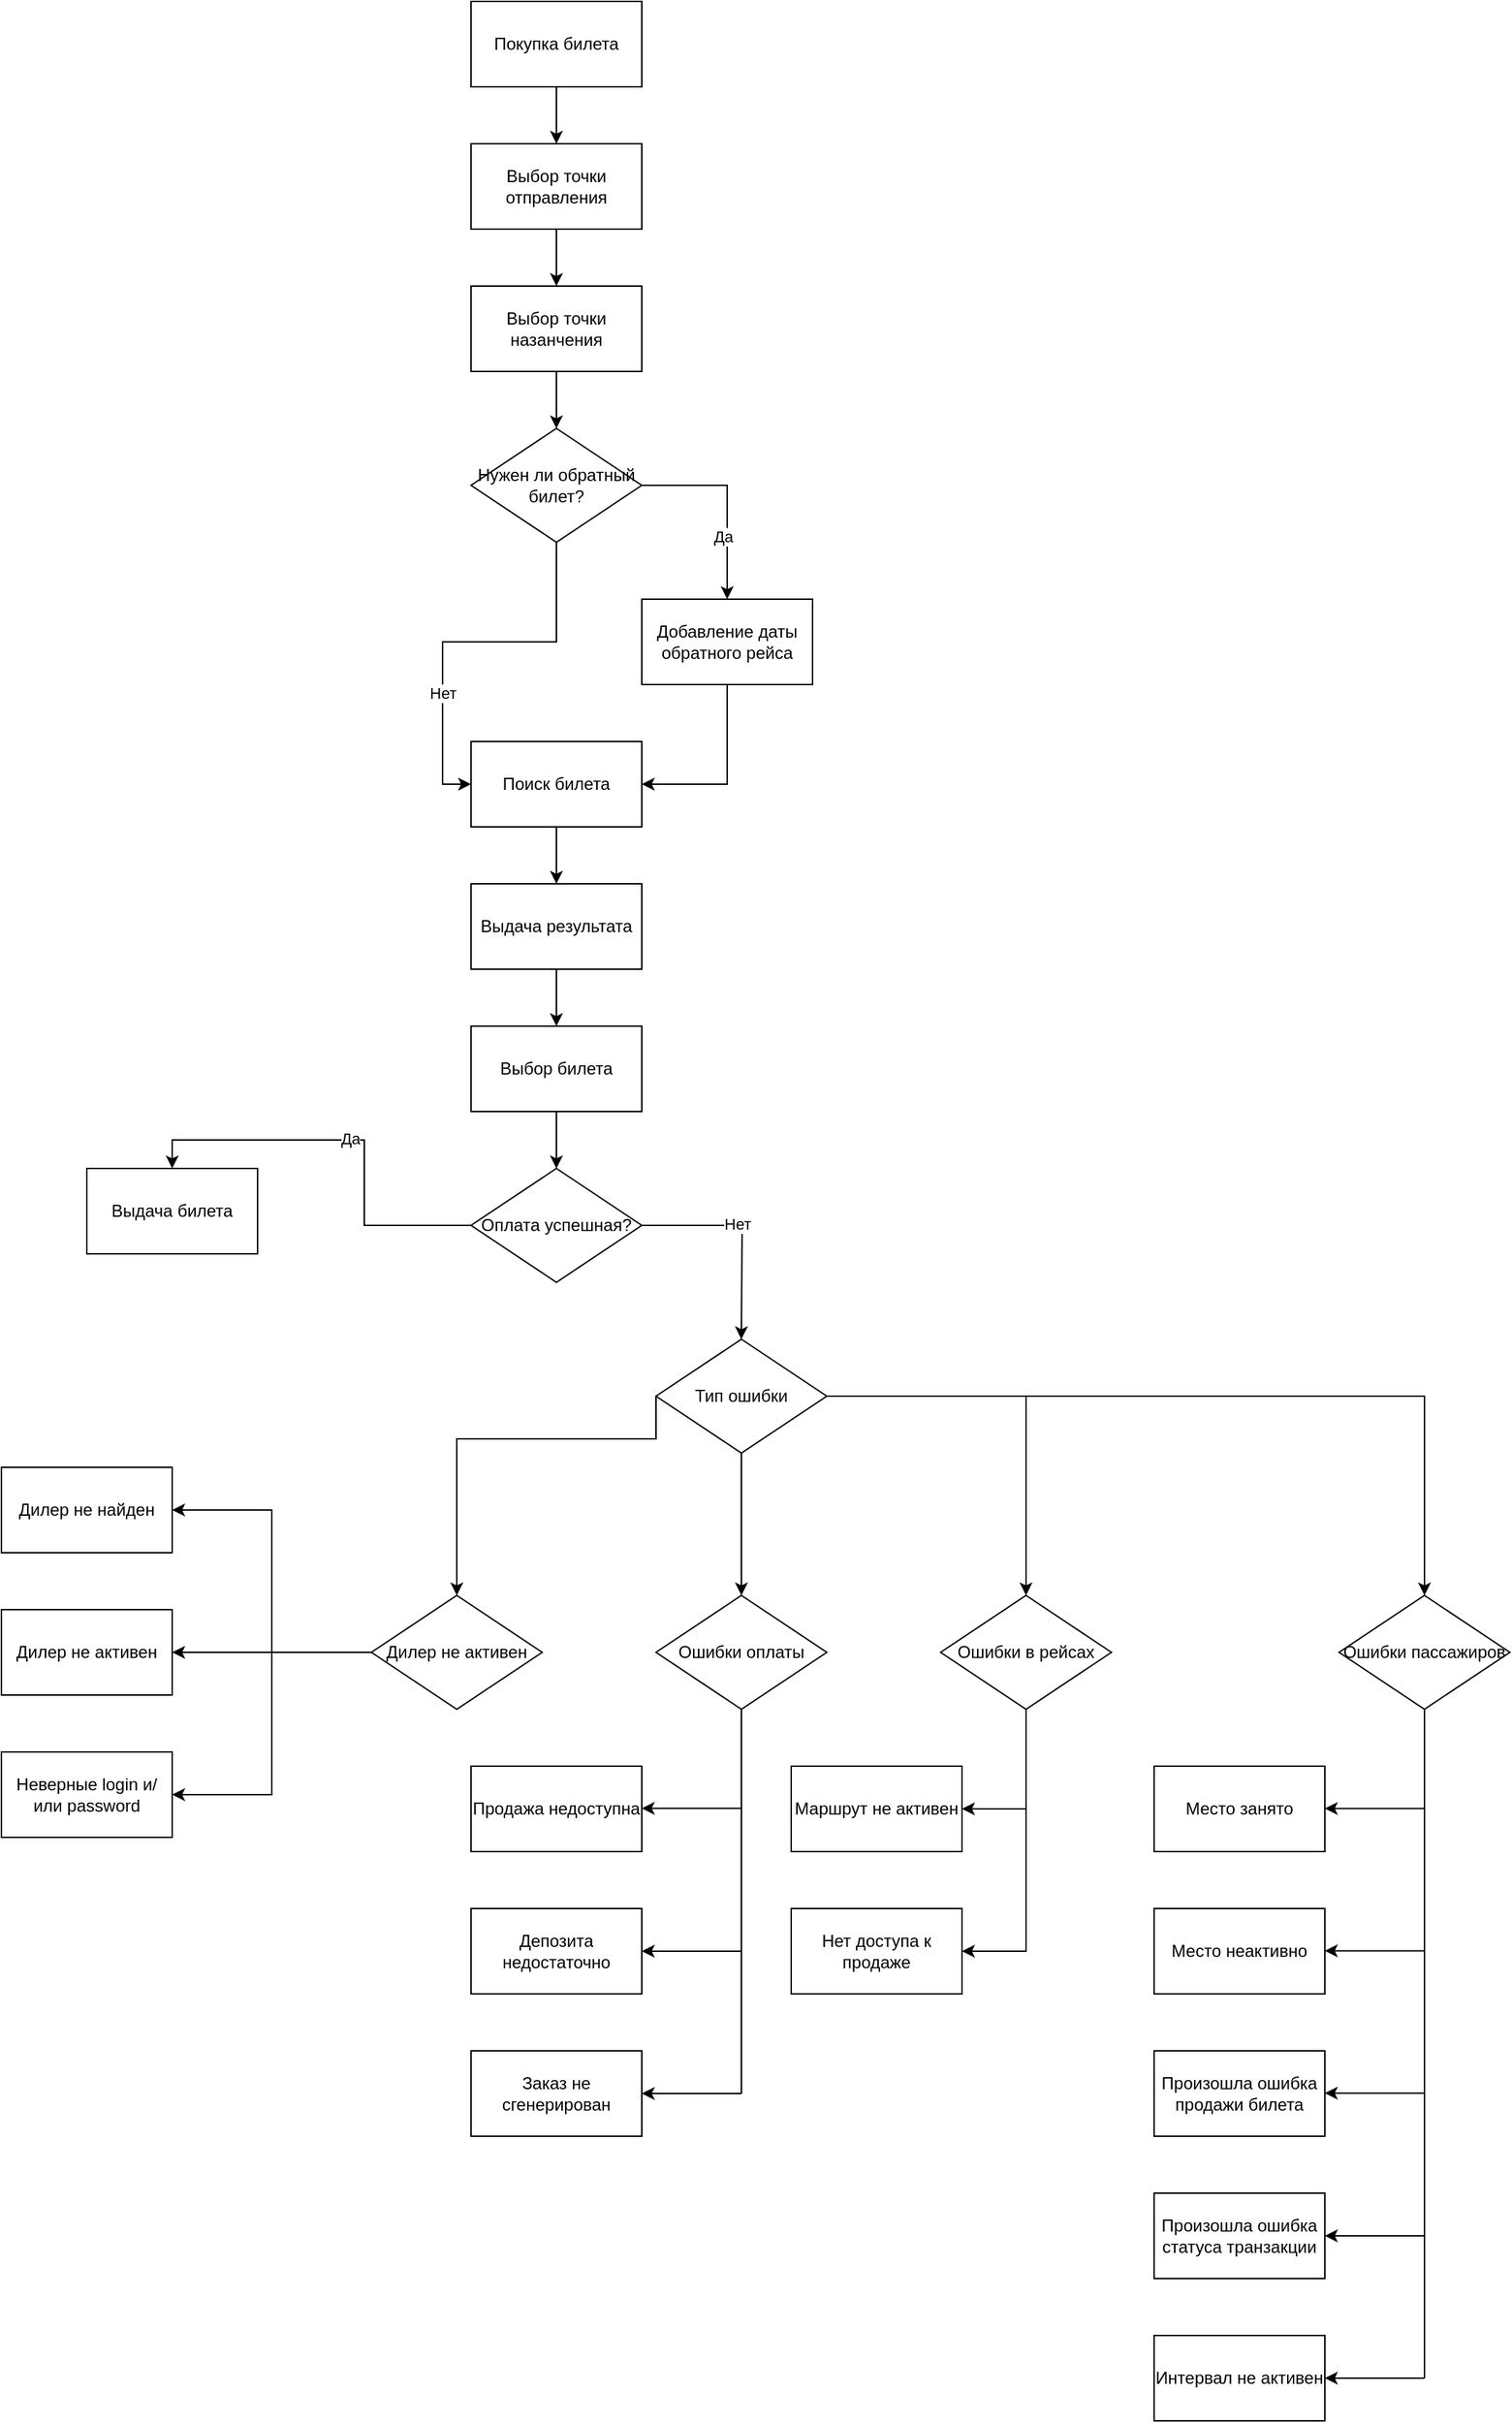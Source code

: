 <mxfile version="26.0.11">
  <diagram name="Page-1" id="7fRCmvekf1WJRbGHWaEq">
    <mxGraphModel dx="2528" dy="789" grid="1" gridSize="10" guides="1" tooltips="1" connect="1" arrows="1" fold="1" page="1" pageScale="1" pageWidth="850" pageHeight="1100" math="0" shadow="0">
      <root>
        <mxCell id="0" />
        <mxCell id="1" parent="0" />
        <mxCell id="qL8Xj3PJYmWpMpbPDrzU-1" value="Покупка билета" style="rounded=0;whiteSpace=wrap;html=1;" vertex="1" parent="1">
          <mxGeometry x="80" y="80" width="120" height="60" as="geometry" />
        </mxCell>
        <mxCell id="qL8Xj3PJYmWpMpbPDrzU-6" value="" style="edgeStyle=orthogonalEdgeStyle;rounded=0;orthogonalLoop=1;jettySize=auto;html=1;" edge="1" parent="1" source="qL8Xj3PJYmWpMpbPDrzU-3" target="qL8Xj3PJYmWpMpbPDrzU-5">
          <mxGeometry relative="1" as="geometry" />
        </mxCell>
        <mxCell id="qL8Xj3PJYmWpMpbPDrzU-3" value="Выбор точки отправления" style="rounded=0;whiteSpace=wrap;html=1;" vertex="1" parent="1">
          <mxGeometry x="80" y="180" width="120" height="60" as="geometry" />
        </mxCell>
        <mxCell id="qL8Xj3PJYmWpMpbPDrzU-4" value="" style="endArrow=classic;html=1;rounded=0;exitX=0.5;exitY=1;exitDx=0;exitDy=0;entryX=0.5;entryY=0;entryDx=0;entryDy=0;" edge="1" parent="1" source="qL8Xj3PJYmWpMpbPDrzU-1" target="qL8Xj3PJYmWpMpbPDrzU-3">
          <mxGeometry width="50" height="50" relative="1" as="geometry">
            <mxPoint x="400" y="270" as="sourcePoint" />
            <mxPoint x="450" y="220" as="targetPoint" />
          </mxGeometry>
        </mxCell>
        <mxCell id="qL8Xj3PJYmWpMpbPDrzU-15" value="" style="edgeStyle=orthogonalEdgeStyle;rounded=0;orthogonalLoop=1;jettySize=auto;html=1;" edge="1" parent="1" source="qL8Xj3PJYmWpMpbPDrzU-5" target="qL8Xj3PJYmWpMpbPDrzU-14">
          <mxGeometry relative="1" as="geometry" />
        </mxCell>
        <mxCell id="qL8Xj3PJYmWpMpbPDrzU-5" value="Выбор точки назанчения" style="rounded=0;whiteSpace=wrap;html=1;" vertex="1" parent="1">
          <mxGeometry x="80" y="280" width="120" height="60" as="geometry" />
        </mxCell>
        <mxCell id="qL8Xj3PJYmWpMpbPDrzU-19" style="edgeStyle=orthogonalEdgeStyle;rounded=0;orthogonalLoop=1;jettySize=auto;html=1;exitX=1;exitY=0.5;exitDx=0;exitDy=0;entryX=0.5;entryY=0;entryDx=0;entryDy=0;" edge="1" parent="1" source="qL8Xj3PJYmWpMpbPDrzU-14" target="qL8Xj3PJYmWpMpbPDrzU-17">
          <mxGeometry relative="1" as="geometry" />
        </mxCell>
        <mxCell id="qL8Xj3PJYmWpMpbPDrzU-20" value="Да" style="edgeLabel;html=1;align=center;verticalAlign=middle;resizable=0;points=[];" vertex="1" connectable="0" parent="qL8Xj3PJYmWpMpbPDrzU-19">
          <mxGeometry x="0.371" y="-3" relative="1" as="geometry">
            <mxPoint as="offset" />
          </mxGeometry>
        </mxCell>
        <mxCell id="qL8Xj3PJYmWpMpbPDrzU-22" style="edgeStyle=orthogonalEdgeStyle;rounded=0;orthogonalLoop=1;jettySize=auto;html=1;entryX=0;entryY=0.5;entryDx=0;entryDy=0;" edge="1" parent="1" source="qL8Xj3PJYmWpMpbPDrzU-14" target="qL8Xj3PJYmWpMpbPDrzU-21">
          <mxGeometry relative="1" as="geometry" />
        </mxCell>
        <mxCell id="qL8Xj3PJYmWpMpbPDrzU-23" value="Нет" style="edgeLabel;html=1;align=center;verticalAlign=middle;resizable=0;points=[];" vertex="1" connectable="0" parent="qL8Xj3PJYmWpMpbPDrzU-22">
          <mxGeometry x="0.378" relative="1" as="geometry">
            <mxPoint as="offset" />
          </mxGeometry>
        </mxCell>
        <mxCell id="qL8Xj3PJYmWpMpbPDrzU-14" value="Нужен ли обратный билет?" style="rhombus;whiteSpace=wrap;html=1;rounded=0;" vertex="1" parent="1">
          <mxGeometry x="80" y="380" width="120" height="80" as="geometry" />
        </mxCell>
        <mxCell id="qL8Xj3PJYmWpMpbPDrzU-24" style="edgeStyle=orthogonalEdgeStyle;rounded=0;orthogonalLoop=1;jettySize=auto;html=1;entryX=1;entryY=0.5;entryDx=0;entryDy=0;" edge="1" parent="1" source="qL8Xj3PJYmWpMpbPDrzU-17" target="qL8Xj3PJYmWpMpbPDrzU-21">
          <mxGeometry relative="1" as="geometry" />
        </mxCell>
        <mxCell id="qL8Xj3PJYmWpMpbPDrzU-17" value="Добавление даты обратного рейса" style="rounded=0;whiteSpace=wrap;html=1;" vertex="1" parent="1">
          <mxGeometry x="200" y="500" width="120" height="60" as="geometry" />
        </mxCell>
        <mxCell id="qL8Xj3PJYmWpMpbPDrzU-26" style="edgeStyle=orthogonalEdgeStyle;rounded=0;orthogonalLoop=1;jettySize=auto;html=1;entryX=0.5;entryY=0;entryDx=0;entryDy=0;" edge="1" parent="1" source="qL8Xj3PJYmWpMpbPDrzU-21" target="qL8Xj3PJYmWpMpbPDrzU-25">
          <mxGeometry relative="1" as="geometry" />
        </mxCell>
        <mxCell id="qL8Xj3PJYmWpMpbPDrzU-21" value="Поиск билета" style="rounded=0;whiteSpace=wrap;html=1;" vertex="1" parent="1">
          <mxGeometry x="80" y="600" width="120" height="60" as="geometry" />
        </mxCell>
        <mxCell id="qL8Xj3PJYmWpMpbPDrzU-28" value="" style="edgeStyle=orthogonalEdgeStyle;rounded=0;orthogonalLoop=1;jettySize=auto;html=1;" edge="1" parent="1" source="qL8Xj3PJYmWpMpbPDrzU-25">
          <mxGeometry relative="1" as="geometry">
            <mxPoint x="140.0" y="800" as="targetPoint" />
          </mxGeometry>
        </mxCell>
        <mxCell id="qL8Xj3PJYmWpMpbPDrzU-25" value="Выдача результата" style="rounded=0;whiteSpace=wrap;html=1;" vertex="1" parent="1">
          <mxGeometry x="80" y="700" width="120" height="60" as="geometry" />
        </mxCell>
        <mxCell id="qL8Xj3PJYmWpMpbPDrzU-33" style="edgeStyle=orthogonalEdgeStyle;rounded=0;orthogonalLoop=1;jettySize=auto;html=1;entryX=0.5;entryY=0;entryDx=0;entryDy=0;" edge="1" parent="1" source="qL8Xj3PJYmWpMpbPDrzU-29" target="qL8Xj3PJYmWpMpbPDrzU-32">
          <mxGeometry relative="1" as="geometry" />
        </mxCell>
        <mxCell id="qL8Xj3PJYmWpMpbPDrzU-34" value="Да" style="edgeLabel;html=1;align=center;verticalAlign=middle;resizable=0;points=[];" vertex="1" connectable="0" parent="qL8Xj3PJYmWpMpbPDrzU-33">
          <mxGeometry x="0.002" y="-1" relative="1" as="geometry">
            <mxPoint as="offset" />
          </mxGeometry>
        </mxCell>
        <mxCell id="qL8Xj3PJYmWpMpbPDrzU-29" value="Оплата успешная?" style="rhombus;whiteSpace=wrap;html=1;" vertex="1" parent="1">
          <mxGeometry x="80" y="900" width="120" height="80" as="geometry" />
        </mxCell>
        <mxCell id="qL8Xj3PJYmWpMpbPDrzU-30" value="Выбор билета" style="rounded=0;whiteSpace=wrap;html=1;" vertex="1" parent="1">
          <mxGeometry x="80" y="800" width="120" height="60" as="geometry" />
        </mxCell>
        <mxCell id="qL8Xj3PJYmWpMpbPDrzU-31" value="" style="endArrow=classic;html=1;rounded=0;exitX=0.5;exitY=1;exitDx=0;exitDy=0;entryX=0.5;entryY=0;entryDx=0;entryDy=0;" edge="1" parent="1" source="qL8Xj3PJYmWpMpbPDrzU-30" target="qL8Xj3PJYmWpMpbPDrzU-29">
          <mxGeometry width="50" height="50" relative="1" as="geometry">
            <mxPoint x="130" y="810" as="sourcePoint" />
            <mxPoint x="180" y="760" as="targetPoint" />
          </mxGeometry>
        </mxCell>
        <mxCell id="qL8Xj3PJYmWpMpbPDrzU-32" value="Выдача билета" style="rounded=0;whiteSpace=wrap;html=1;" vertex="1" parent="1">
          <mxGeometry x="-190" y="900" width="120" height="60" as="geometry" />
        </mxCell>
        <mxCell id="qL8Xj3PJYmWpMpbPDrzU-39" style="edgeStyle=orthogonalEdgeStyle;rounded=0;orthogonalLoop=1;jettySize=auto;html=1;entryX=0.583;entryY=0;entryDx=0;entryDy=0;entryPerimeter=0;" edge="1" parent="1" source="qL8Xj3PJYmWpMpbPDrzU-29">
          <mxGeometry relative="1" as="geometry">
            <mxPoint x="269.96" y="1020" as="targetPoint" />
          </mxGeometry>
        </mxCell>
        <mxCell id="qL8Xj3PJYmWpMpbPDrzU-40" value="Нет" style="edgeLabel;html=1;align=center;verticalAlign=middle;resizable=0;points=[];" vertex="1" connectable="0" parent="qL8Xj3PJYmWpMpbPDrzU-39">
          <mxGeometry x="-0.116" y="1" relative="1" as="geometry">
            <mxPoint as="offset" />
          </mxGeometry>
        </mxCell>
        <mxCell id="qL8Xj3PJYmWpMpbPDrzU-49" style="edgeStyle=orthogonalEdgeStyle;rounded=0;orthogonalLoop=1;jettySize=auto;html=1;exitX=0;exitY=0.5;exitDx=0;exitDy=0;" edge="1" parent="1" source="qL8Xj3PJYmWpMpbPDrzU-42" target="qL8Xj3PJYmWpMpbPDrzU-48">
          <mxGeometry relative="1" as="geometry">
            <Array as="points">
              <mxPoint x="210" y="1090" />
              <mxPoint x="70" y="1090" />
            </Array>
          </mxGeometry>
        </mxCell>
        <mxCell id="qL8Xj3PJYmWpMpbPDrzU-50" style="edgeStyle=orthogonalEdgeStyle;rounded=0;orthogonalLoop=1;jettySize=auto;html=1;exitX=0.5;exitY=1;exitDx=0;exitDy=0;entryX=0.5;entryY=0;entryDx=0;entryDy=0;" edge="1" parent="1" source="qL8Xj3PJYmWpMpbPDrzU-42" target="qL8Xj3PJYmWpMpbPDrzU-46">
          <mxGeometry relative="1" as="geometry" />
        </mxCell>
        <mxCell id="qL8Xj3PJYmWpMpbPDrzU-51" style="edgeStyle=orthogonalEdgeStyle;rounded=0;orthogonalLoop=1;jettySize=auto;html=1;exitX=1;exitY=0.5;exitDx=0;exitDy=0;entryX=0.5;entryY=0;entryDx=0;entryDy=0;" edge="1" parent="1" source="qL8Xj3PJYmWpMpbPDrzU-42" target="qL8Xj3PJYmWpMpbPDrzU-47">
          <mxGeometry relative="1" as="geometry" />
        </mxCell>
        <mxCell id="qL8Xj3PJYmWpMpbPDrzU-53" style="edgeStyle=orthogonalEdgeStyle;rounded=0;orthogonalLoop=1;jettySize=auto;html=1;" edge="1" parent="1" source="qL8Xj3PJYmWpMpbPDrzU-42" target="qL8Xj3PJYmWpMpbPDrzU-52">
          <mxGeometry relative="1" as="geometry" />
        </mxCell>
        <mxCell id="qL8Xj3PJYmWpMpbPDrzU-42" value="Тип ошибки" style="rhombus;whiteSpace=wrap;html=1;" vertex="1" parent="1">
          <mxGeometry x="210" y="1020" width="120" height="80" as="geometry" />
        </mxCell>
        <mxCell id="qL8Xj3PJYmWpMpbPDrzU-46" value="Ошибки оплаты" style="rhombus;whiteSpace=wrap;html=1;" vertex="1" parent="1">
          <mxGeometry x="210" y="1200" width="120" height="80" as="geometry" />
        </mxCell>
        <mxCell id="qL8Xj3PJYmWpMpbPDrzU-76" style="edgeStyle=orthogonalEdgeStyle;rounded=0;orthogonalLoop=1;jettySize=auto;html=1;entryX=1;entryY=0.5;entryDx=0;entryDy=0;" edge="1" parent="1" source="qL8Xj3PJYmWpMpbPDrzU-47" target="qL8Xj3PJYmWpMpbPDrzU-69">
          <mxGeometry relative="1" as="geometry" />
        </mxCell>
        <mxCell id="qL8Xj3PJYmWpMpbPDrzU-79" style="edgeStyle=orthogonalEdgeStyle;rounded=0;orthogonalLoop=1;jettySize=auto;html=1;entryX=1;entryY=0.5;entryDx=0;entryDy=0;" edge="1" parent="1" source="qL8Xj3PJYmWpMpbPDrzU-47" target="qL8Xj3PJYmWpMpbPDrzU-77">
          <mxGeometry relative="1" as="geometry" />
        </mxCell>
        <mxCell id="qL8Xj3PJYmWpMpbPDrzU-47" value="Ошибки в рейсах" style="rhombus;whiteSpace=wrap;html=1;" vertex="1" parent="1">
          <mxGeometry x="410" y="1200" width="120" height="80" as="geometry" />
        </mxCell>
        <mxCell id="qL8Xj3PJYmWpMpbPDrzU-57" style="edgeStyle=orthogonalEdgeStyle;rounded=0;orthogonalLoop=1;jettySize=auto;html=1;entryX=1;entryY=0.5;entryDx=0;entryDy=0;" edge="1" parent="1" source="qL8Xj3PJYmWpMpbPDrzU-48" target="qL8Xj3PJYmWpMpbPDrzU-54">
          <mxGeometry relative="1" as="geometry" />
        </mxCell>
        <mxCell id="qL8Xj3PJYmWpMpbPDrzU-58" style="edgeStyle=orthogonalEdgeStyle;rounded=0;orthogonalLoop=1;jettySize=auto;html=1;entryX=1;entryY=0.5;entryDx=0;entryDy=0;" edge="1" parent="1" source="qL8Xj3PJYmWpMpbPDrzU-48" target="qL8Xj3PJYmWpMpbPDrzU-55">
          <mxGeometry relative="1" as="geometry" />
        </mxCell>
        <mxCell id="qL8Xj3PJYmWpMpbPDrzU-59" style="edgeStyle=orthogonalEdgeStyle;rounded=0;orthogonalLoop=1;jettySize=auto;html=1;entryX=1;entryY=0.5;entryDx=0;entryDy=0;" edge="1" parent="1" source="qL8Xj3PJYmWpMpbPDrzU-48" target="qL8Xj3PJYmWpMpbPDrzU-56">
          <mxGeometry relative="1" as="geometry">
            <mxPoint x="-40" y="1250" as="targetPoint" />
          </mxGeometry>
        </mxCell>
        <mxCell id="qL8Xj3PJYmWpMpbPDrzU-48" value="Дилер не активен" style="rhombus;whiteSpace=wrap;html=1;" vertex="1" parent="1">
          <mxGeometry x="10" y="1200" width="120" height="80" as="geometry" />
        </mxCell>
        <mxCell id="qL8Xj3PJYmWpMpbPDrzU-52" value="Ошибки пассажиров" style="rhombus;whiteSpace=wrap;html=1;" vertex="1" parent="1">
          <mxGeometry x="690" y="1200" width="120" height="80" as="geometry" />
        </mxCell>
        <mxCell id="qL8Xj3PJYmWpMpbPDrzU-54" value="Дилер не активен" style="rounded=0;whiteSpace=wrap;html=1;" vertex="1" parent="1">
          <mxGeometry x="-250" y="1210" width="120" height="60" as="geometry" />
        </mxCell>
        <mxCell id="qL8Xj3PJYmWpMpbPDrzU-55" value="Дилер не найден" style="rounded=0;whiteSpace=wrap;html=1;" vertex="1" parent="1">
          <mxGeometry x="-250" y="1110" width="120" height="60" as="geometry" />
        </mxCell>
        <mxCell id="qL8Xj3PJYmWpMpbPDrzU-56" value="Неверные login и/или password" style="rounded=0;whiteSpace=wrap;html=1;" vertex="1" parent="1">
          <mxGeometry x="-250" y="1310" width="120" height="60" as="geometry" />
        </mxCell>
        <mxCell id="qL8Xj3PJYmWpMpbPDrzU-60" value="Продажа недоступна" style="rounded=0;whiteSpace=wrap;html=1;" vertex="1" parent="1">
          <mxGeometry x="80" y="1320" width="120" height="60" as="geometry" />
        </mxCell>
        <mxCell id="qL8Xj3PJYmWpMpbPDrzU-61" value="Депозита недостаточно" style="rounded=0;whiteSpace=wrap;html=1;" vertex="1" parent="1">
          <mxGeometry x="80" y="1420" width="120" height="60" as="geometry" />
        </mxCell>
        <mxCell id="qL8Xj3PJYmWpMpbPDrzU-62" value="Заказ не сгенерирован" style="rounded=0;whiteSpace=wrap;html=1;" vertex="1" parent="1">
          <mxGeometry x="80" y="1520" width="120" height="60" as="geometry" />
        </mxCell>
        <mxCell id="qL8Xj3PJYmWpMpbPDrzU-65" value="" style="endArrow=none;html=1;rounded=0;entryX=0.5;entryY=1;entryDx=0;entryDy=0;" edge="1" parent="1" target="qL8Xj3PJYmWpMpbPDrzU-46">
          <mxGeometry width="50" height="50" relative="1" as="geometry">
            <mxPoint x="270" y="1550" as="sourcePoint" />
            <mxPoint x="310" y="1410" as="targetPoint" />
          </mxGeometry>
        </mxCell>
        <mxCell id="qL8Xj3PJYmWpMpbPDrzU-66" value="" style="endArrow=classic;html=1;rounded=0;entryX=1;entryY=0.5;entryDx=0;entryDy=0;" edge="1" parent="1" target="qL8Xj3PJYmWpMpbPDrzU-62">
          <mxGeometry width="50" height="50" relative="1" as="geometry">
            <mxPoint x="270" y="1550" as="sourcePoint" />
            <mxPoint x="300" y="1450" as="targetPoint" />
          </mxGeometry>
        </mxCell>
        <mxCell id="qL8Xj3PJYmWpMpbPDrzU-67" value="" style="endArrow=classic;html=1;rounded=0;entryX=1;entryY=0.5;entryDx=0;entryDy=0;" edge="1" parent="1">
          <mxGeometry width="50" height="50" relative="1" as="geometry">
            <mxPoint x="270" y="1450" as="sourcePoint" />
            <mxPoint x="200" y="1450" as="targetPoint" />
          </mxGeometry>
        </mxCell>
        <mxCell id="qL8Xj3PJYmWpMpbPDrzU-68" value="" style="endArrow=classic;html=1;rounded=0;entryX=1;entryY=0.5;entryDx=0;entryDy=0;" edge="1" parent="1">
          <mxGeometry width="50" height="50" relative="1" as="geometry">
            <mxPoint x="270" y="1349.57" as="sourcePoint" />
            <mxPoint x="200" y="1349.57" as="targetPoint" />
          </mxGeometry>
        </mxCell>
        <mxCell id="qL8Xj3PJYmWpMpbPDrzU-69" value="Маршрут не активен" style="rounded=0;whiteSpace=wrap;html=1;" vertex="1" parent="1">
          <mxGeometry x="305" y="1320" width="120" height="60" as="geometry" />
        </mxCell>
        <mxCell id="qL8Xj3PJYmWpMpbPDrzU-70" value="Место занято" style="rounded=0;whiteSpace=wrap;html=1;" vertex="1" parent="1">
          <mxGeometry x="560" y="1320" width="120" height="60" as="geometry" />
        </mxCell>
        <mxCell id="qL8Xj3PJYmWpMpbPDrzU-71" value="Место неактивно" style="rounded=0;whiteSpace=wrap;html=1;" vertex="1" parent="1">
          <mxGeometry x="560" y="1420" width="120" height="60" as="geometry" />
        </mxCell>
        <mxCell id="qL8Xj3PJYmWpMpbPDrzU-72" value="Произошла ошибка продажи билета" style="rounded=0;whiteSpace=wrap;html=1;" vertex="1" parent="1">
          <mxGeometry x="560" y="1520" width="120" height="60" as="geometry" />
        </mxCell>
        <mxCell id="qL8Xj3PJYmWpMpbPDrzU-73" value="Произошла ошибка статуса транзакции" style="rounded=0;whiteSpace=wrap;html=1;" vertex="1" parent="1">
          <mxGeometry x="560" y="1620" width="120" height="60" as="geometry" />
        </mxCell>
        <mxCell id="qL8Xj3PJYmWpMpbPDrzU-74" value="Интервал не активен" style="rounded=0;whiteSpace=wrap;html=1;" vertex="1" parent="1">
          <mxGeometry x="560" y="1720" width="120" height="60" as="geometry" />
        </mxCell>
        <mxCell id="qL8Xj3PJYmWpMpbPDrzU-77" value="Нет доступа к продаже" style="rounded=0;whiteSpace=wrap;html=1;" vertex="1" parent="1">
          <mxGeometry x="305" y="1420" width="120" height="60" as="geometry" />
        </mxCell>
        <mxCell id="qL8Xj3PJYmWpMpbPDrzU-82" value="" style="endArrow=none;html=1;rounded=0;exitX=0.5;exitY=1;exitDx=0;exitDy=0;" edge="1" parent="1" source="qL8Xj3PJYmWpMpbPDrzU-52">
          <mxGeometry width="50" height="50" relative="1" as="geometry">
            <mxPoint x="610" y="1670" as="sourcePoint" />
            <mxPoint x="750" y="1750" as="targetPoint" />
          </mxGeometry>
        </mxCell>
        <mxCell id="qL8Xj3PJYmWpMpbPDrzU-83" value="" style="endArrow=classic;html=1;rounded=0;entryX=1;entryY=0.5;entryDx=0;entryDy=0;" edge="1" parent="1" target="qL8Xj3PJYmWpMpbPDrzU-74">
          <mxGeometry width="50" height="50" relative="1" as="geometry">
            <mxPoint x="750" y="1750" as="sourcePoint" />
            <mxPoint x="780" y="1720" as="targetPoint" />
          </mxGeometry>
        </mxCell>
        <mxCell id="qL8Xj3PJYmWpMpbPDrzU-84" value="" style="endArrow=classic;html=1;rounded=0;entryX=1;entryY=0.5;entryDx=0;entryDy=0;" edge="1" parent="1">
          <mxGeometry width="50" height="50" relative="1" as="geometry">
            <mxPoint x="750" y="1650" as="sourcePoint" />
            <mxPoint x="680" y="1650" as="targetPoint" />
          </mxGeometry>
        </mxCell>
        <mxCell id="qL8Xj3PJYmWpMpbPDrzU-85" value="" style="endArrow=classic;html=1;rounded=0;entryX=1;entryY=0.5;entryDx=0;entryDy=0;" edge="1" parent="1">
          <mxGeometry width="50" height="50" relative="1" as="geometry">
            <mxPoint x="750" y="1549.7" as="sourcePoint" />
            <mxPoint x="680" y="1549.7" as="targetPoint" />
          </mxGeometry>
        </mxCell>
        <mxCell id="qL8Xj3PJYmWpMpbPDrzU-86" value="" style="endArrow=classic;html=1;rounded=0;entryX=1;entryY=0.5;entryDx=0;entryDy=0;" edge="1" parent="1">
          <mxGeometry width="50" height="50" relative="1" as="geometry">
            <mxPoint x="750" y="1449.7" as="sourcePoint" />
            <mxPoint x="680" y="1449.7" as="targetPoint" />
          </mxGeometry>
        </mxCell>
        <mxCell id="qL8Xj3PJYmWpMpbPDrzU-87" value="" style="endArrow=classic;html=1;rounded=0;entryX=1;entryY=0.5;entryDx=0;entryDy=0;" edge="1" parent="1">
          <mxGeometry width="50" height="50" relative="1" as="geometry">
            <mxPoint x="750" y="1349.7" as="sourcePoint" />
            <mxPoint x="680" y="1349.7" as="targetPoint" />
          </mxGeometry>
        </mxCell>
      </root>
    </mxGraphModel>
  </diagram>
</mxfile>
